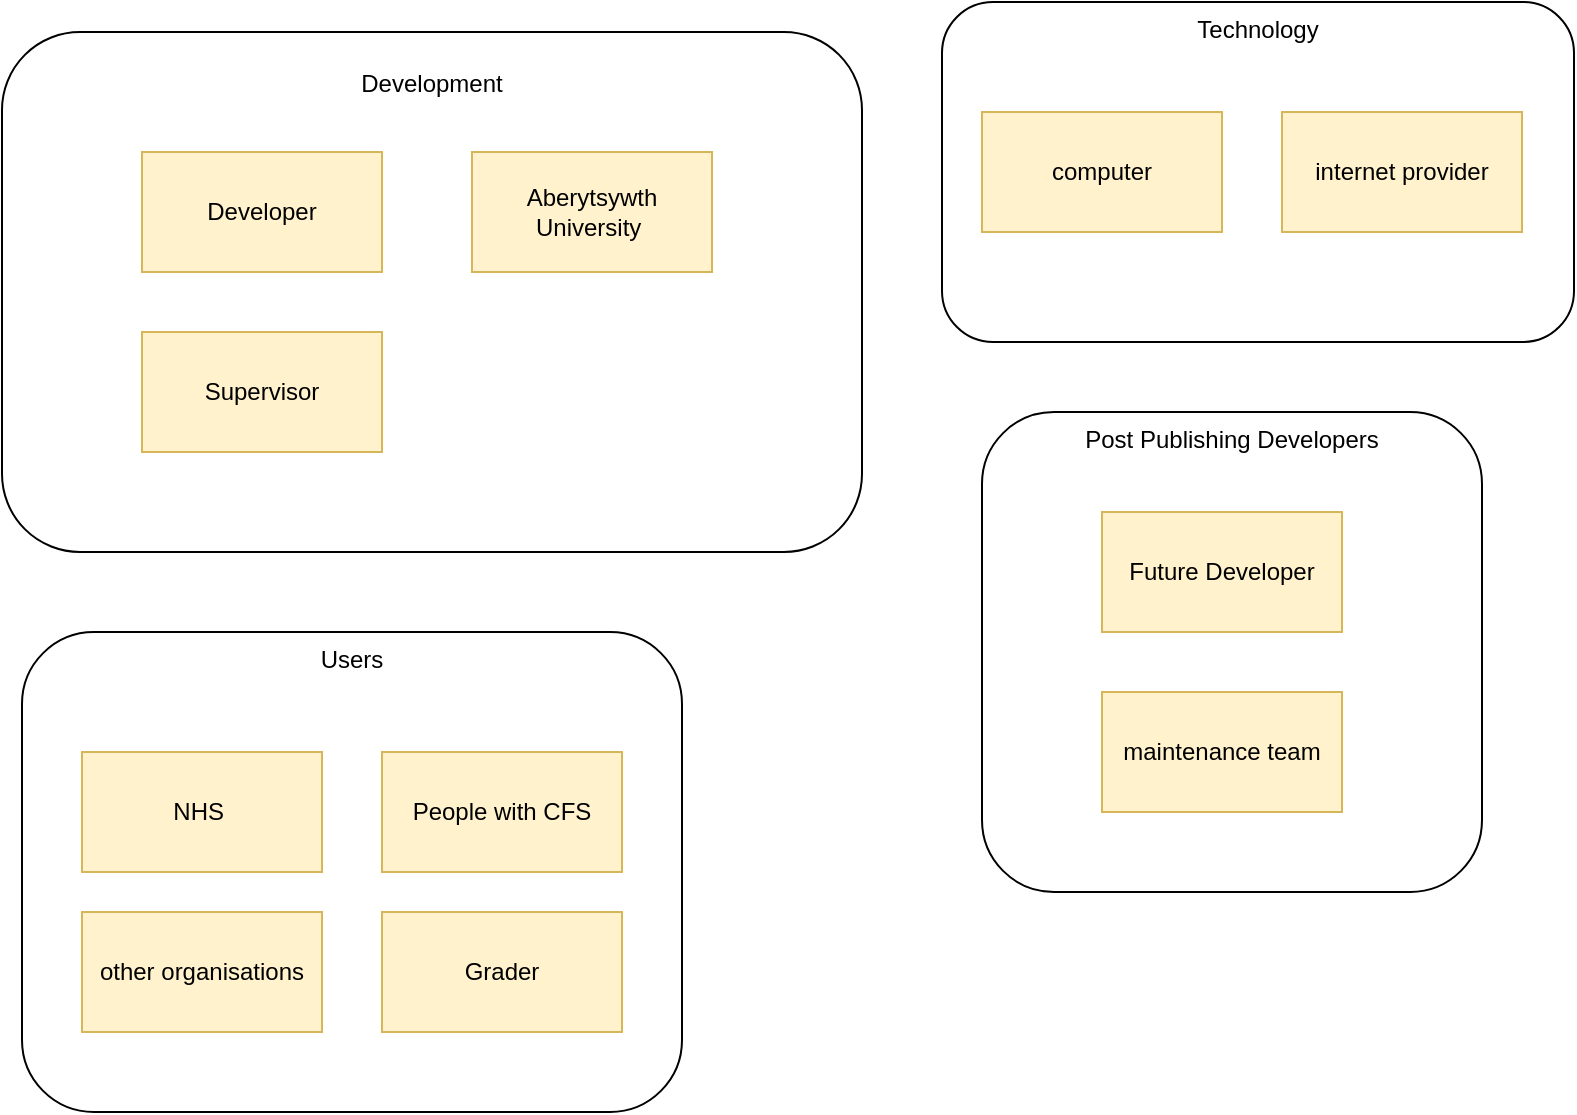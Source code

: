 <mxfile version="23.1.1" type="device">
  <diagram name="Page-1" id="LdlMV2ziUR3v83DV_Fvh">
    <mxGraphModel dx="1138" dy="709" grid="1" gridSize="10" guides="1" tooltips="1" connect="1" arrows="1" fold="1" page="1" pageScale="1" pageWidth="827" pageHeight="1169" math="0" shadow="0">
      <root>
        <mxCell id="0" />
        <mxCell id="1" parent="0" />
        <mxCell id="nrM63skuZHhEUHsixX0P-16" value="Post Publishing Developers" style="rounded=1;whiteSpace=wrap;html=1;verticalAlign=top;" vertex="1" parent="1">
          <mxGeometry x="500" y="320" width="250" height="240" as="geometry" />
        </mxCell>
        <mxCell id="nrM63skuZHhEUHsixX0P-15" value="Technology" style="rounded=1;whiteSpace=wrap;html=1;verticalAlign=top;" vertex="1" parent="1">
          <mxGeometry x="480" y="115" width="316" height="170" as="geometry" />
        </mxCell>
        <mxCell id="nrM63skuZHhEUHsixX0P-14" value="Users" style="rounded=1;whiteSpace=wrap;html=1;verticalAlign=top;" vertex="1" parent="1">
          <mxGeometry x="20" y="430" width="330" height="240" as="geometry" />
        </mxCell>
        <mxCell id="nrM63skuZHhEUHsixX0P-13" value="&lt;p style=&quot;line-height: 120%;&quot;&gt;Development&lt;/p&gt;" style="rounded=1;whiteSpace=wrap;html=1;align=center;verticalAlign=top;" vertex="1" parent="1">
          <mxGeometry x="10" y="130" width="430" height="260" as="geometry" />
        </mxCell>
        <mxCell id="nrM63skuZHhEUHsixX0P-2" value="Developer" style="rounded=0;whiteSpace=wrap;html=1;fillColor=#fff2cc;strokeColor=#d6b656;" vertex="1" parent="1">
          <mxGeometry x="80" y="190" width="120" height="60" as="geometry" />
        </mxCell>
        <mxCell id="nrM63skuZHhEUHsixX0P-3" value="Supervisor" style="rounded=0;whiteSpace=wrap;html=1;fillColor=#fff2cc;strokeColor=#d6b656;" vertex="1" parent="1">
          <mxGeometry x="80" y="280" width="120" height="60" as="geometry" />
        </mxCell>
        <mxCell id="nrM63skuZHhEUHsixX0P-4" value="Grader" style="rounded=0;whiteSpace=wrap;html=1;fillColor=#fff2cc;strokeColor=#d6b656;" vertex="1" parent="1">
          <mxGeometry x="200" y="570" width="120" height="60" as="geometry" />
        </mxCell>
        <mxCell id="nrM63skuZHhEUHsixX0P-5" value="Aberytsywth University&amp;nbsp;" style="rounded=0;whiteSpace=wrap;html=1;fillColor=#fff2cc;strokeColor=#d6b656;" vertex="1" parent="1">
          <mxGeometry x="245" y="190" width="120" height="60" as="geometry" />
        </mxCell>
        <mxCell id="nrM63skuZHhEUHsixX0P-6" value="NHS&amp;nbsp;" style="rounded=0;whiteSpace=wrap;html=1;fillColor=#fff2cc;strokeColor=#d6b656;" vertex="1" parent="1">
          <mxGeometry x="50" y="490" width="120" height="60" as="geometry" />
        </mxCell>
        <mxCell id="nrM63skuZHhEUHsixX0P-7" value="People with CFS" style="rounded=0;whiteSpace=wrap;html=1;fillColor=#fff2cc;strokeColor=#d6b656;" vertex="1" parent="1">
          <mxGeometry x="200" y="490" width="120" height="60" as="geometry" />
        </mxCell>
        <mxCell id="nrM63skuZHhEUHsixX0P-8" value="Future Developer" style="rounded=0;whiteSpace=wrap;html=1;fillColor=#fff2cc;strokeColor=#d6b656;" vertex="1" parent="1">
          <mxGeometry x="560" y="370" width="120" height="60" as="geometry" />
        </mxCell>
        <mxCell id="nrM63skuZHhEUHsixX0P-9" value="other organisations" style="rounded=0;whiteSpace=wrap;html=1;fillColor=#fff2cc;strokeColor=#d6b656;" vertex="1" parent="1">
          <mxGeometry x="50" y="570" width="120" height="60" as="geometry" />
        </mxCell>
        <mxCell id="nrM63skuZHhEUHsixX0P-10" value="computer" style="rounded=0;whiteSpace=wrap;html=1;fillColor=#fff2cc;strokeColor=#d6b656;" vertex="1" parent="1">
          <mxGeometry x="500" y="170" width="120" height="60" as="geometry" />
        </mxCell>
        <mxCell id="nrM63skuZHhEUHsixX0P-11" value="internet provider" style="rounded=0;whiteSpace=wrap;html=1;fillColor=#fff2cc;strokeColor=#d6b656;" vertex="1" parent="1">
          <mxGeometry x="650" y="170" width="120" height="60" as="geometry" />
        </mxCell>
        <mxCell id="nrM63skuZHhEUHsixX0P-12" value="maintenance team" style="rounded=0;whiteSpace=wrap;html=1;fillColor=#fff2cc;strokeColor=#d6b656;" vertex="1" parent="1">
          <mxGeometry x="560" y="460" width="120" height="60" as="geometry" />
        </mxCell>
      </root>
    </mxGraphModel>
  </diagram>
</mxfile>
